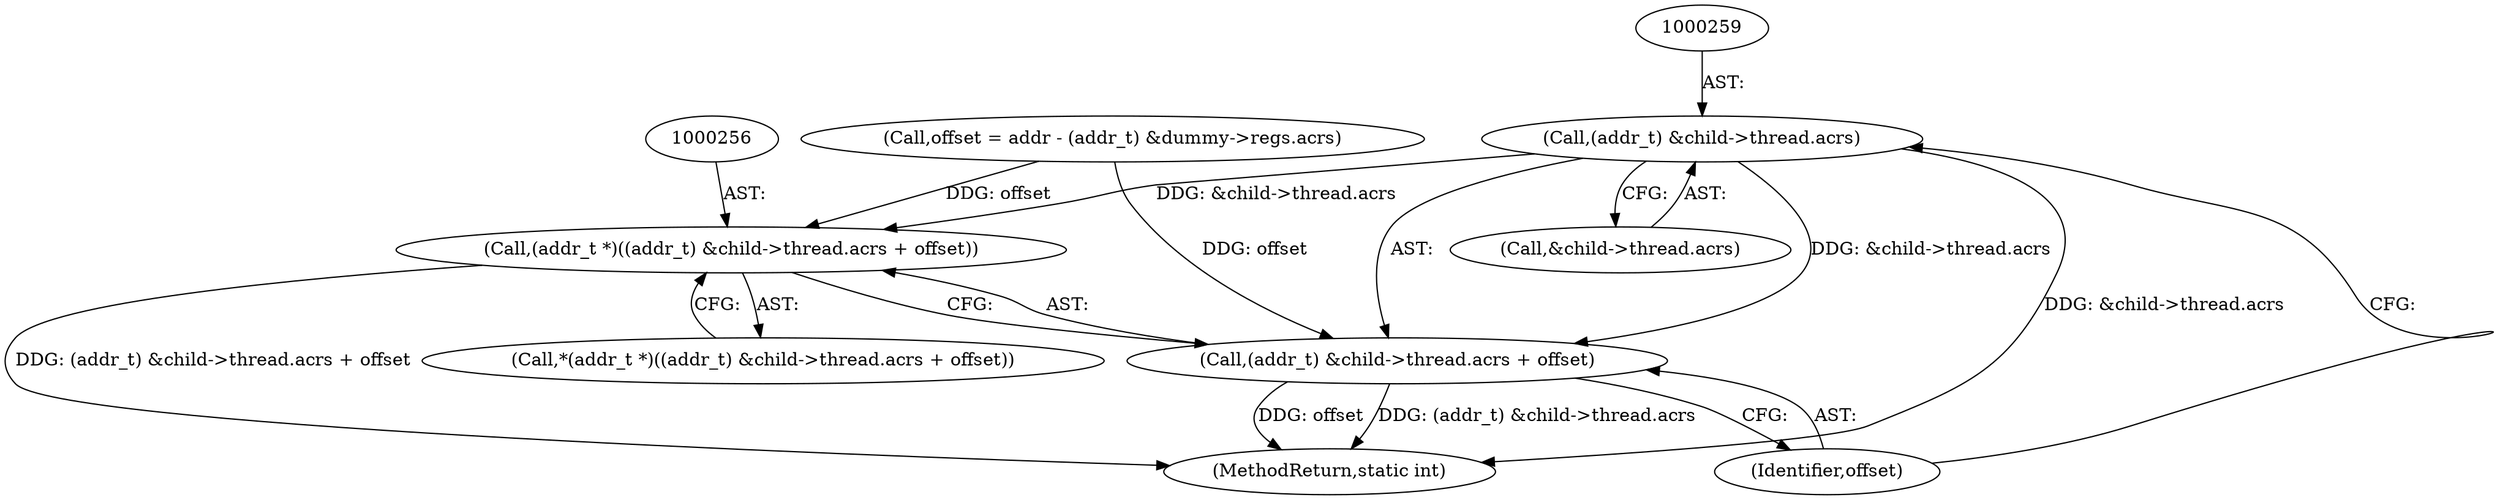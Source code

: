 digraph "0_linux_dab6cf55f81a6e16b8147aed9a843e1691dcd318@pointer" {
"1000258" [label="(Call,(addr_t) &child->thread.acrs)"];
"1000255" [label="(Call,(addr_t *)((addr_t) &child->thread.acrs + offset))"];
"1000257" [label="(Call,(addr_t) &child->thread.acrs + offset)"];
"1000260" [label="(Call,&child->thread.acrs)"];
"1000404" [label="(MethodReturn,static int)"];
"1000255" [label="(Call,(addr_t *)((addr_t) &child->thread.acrs + offset))"];
"1000214" [label="(Call,offset = addr - (addr_t) &dummy->regs.acrs)"];
"1000257" [label="(Call,(addr_t) &child->thread.acrs + offset)"];
"1000254" [label="(Call,*(addr_t *)((addr_t) &child->thread.acrs + offset))"];
"1000266" [label="(Identifier,offset)"];
"1000258" [label="(Call,(addr_t) &child->thread.acrs)"];
"1000258" -> "1000257"  [label="AST: "];
"1000258" -> "1000260"  [label="CFG: "];
"1000259" -> "1000258"  [label="AST: "];
"1000260" -> "1000258"  [label="AST: "];
"1000266" -> "1000258"  [label="CFG: "];
"1000258" -> "1000404"  [label="DDG: &child->thread.acrs"];
"1000258" -> "1000255"  [label="DDG: &child->thread.acrs"];
"1000258" -> "1000257"  [label="DDG: &child->thread.acrs"];
"1000255" -> "1000254"  [label="AST: "];
"1000255" -> "1000257"  [label="CFG: "];
"1000256" -> "1000255"  [label="AST: "];
"1000257" -> "1000255"  [label="AST: "];
"1000254" -> "1000255"  [label="CFG: "];
"1000255" -> "1000404"  [label="DDG: (addr_t) &child->thread.acrs + offset"];
"1000214" -> "1000255"  [label="DDG: offset"];
"1000257" -> "1000266"  [label="CFG: "];
"1000266" -> "1000257"  [label="AST: "];
"1000257" -> "1000404"  [label="DDG: (addr_t) &child->thread.acrs"];
"1000257" -> "1000404"  [label="DDG: offset"];
"1000214" -> "1000257"  [label="DDG: offset"];
}
